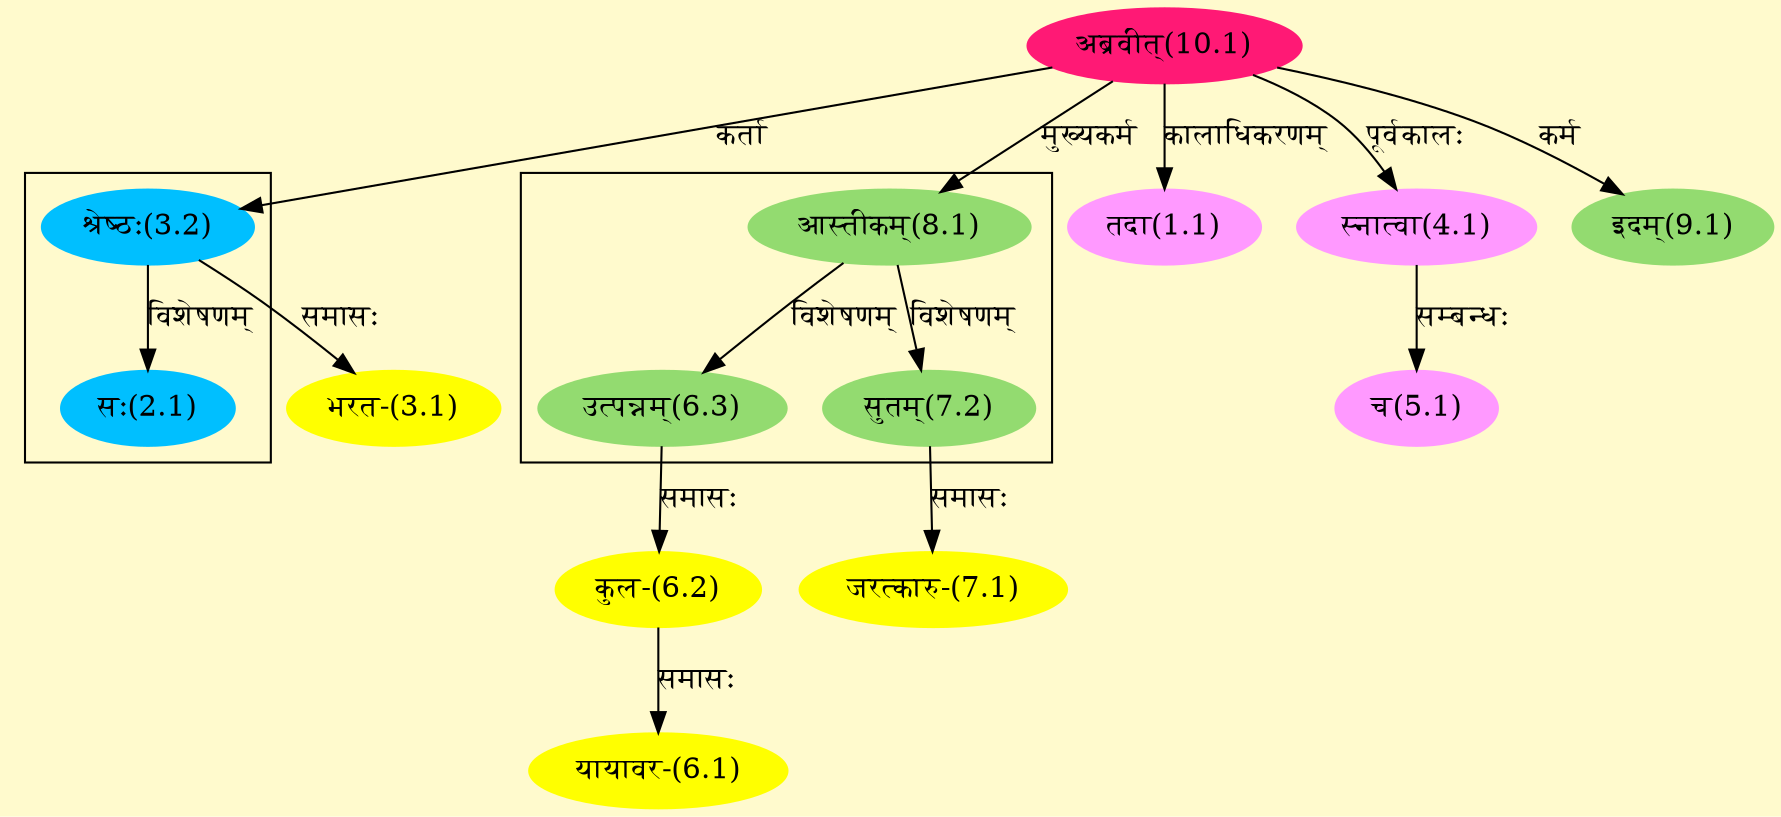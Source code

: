 digraph G{
rankdir=BT;
 compound=true;
 bgcolor="lemonchiffon1";

subgraph cluster_1{
Node2_1 [style=filled, color="#00BFFF" label = "सः(2.1)"]
Node3_2 [style=filled, color="#00BFFF" label = "श्रेष्ठः(3.2)"]

}

subgraph cluster_2{
Node6_3 [style=filled, color="#93DB70" label = "उत्पन्नम्(6.3)"]
Node8_1 [style=filled, color="#93DB70" label = "आस्तीकम्(8.1)"]
Node7_2 [style=filled, color="#93DB70" label = "सुतम्(7.2)"]

}
Node1_1 [style=filled, color="#FF99FF" label = "तदा(1.1)"]
Node10_1 [style=filled, color="#FF1975" label = "अब्रवीत्(10.1)"]
Node3_1 [style=filled, color="#FFFF00" label = "भरत-(3.1)"]
Node3_2 [style=filled, color="#00BFFF" label = "श्रेष्ठः(3.2)"]
Node4_1 [style=filled, color="#FF99FF" label = "स्नात्वा(4.1)"]
Node5_1 [style=filled, color="#FF99FF" label = "च(5.1)"]
Node6_1 [style=filled, color="#FFFF00" label = "यायावर-(6.1)"]
Node6_2 [style=filled, color="#FFFF00" label = "कुल-(6.2)"]
Node6_3 [style=filled, color="#93DB70" label = "उत्पन्नम्(6.3)"]
Node7_1 [style=filled, color="#FFFF00" label = "जरत्कारु-(7.1)"]
Node7_2 [style=filled, color="#93DB70" label = "सुतम्(7.2)"]
Node8_1 [style=filled, color="#93DB70" label = "आस्तीकम्(8.1)"]
Node9_1 [style=filled, color="#93DB70" label = "इदम्(9.1)"]
/* Start of Relations section */

Node1_1 -> Node10_1 [  label="कालाधिकरणम्"  dir="back" ]
Node2_1 -> Node3_2 [  label="विशेषणम्"  dir="back" ]
Node3_1 -> Node3_2 [  label="समासः"  dir="back" ]
Node3_2 -> Node10_1 [  label="कर्ता"  dir="back" ]
Node4_1 -> Node10_1 [  label="पूर्वकालः"  dir="back" ]
Node5_1 -> Node4_1 [  label="सम्बन्धः"  dir="back" ]
Node6_1 -> Node6_2 [  label="समासः"  dir="back" ]
Node6_2 -> Node6_3 [  label="समासः"  dir="back" ]
Node6_3 -> Node8_1 [  label="विशेषणम्"  dir="back" ]
Node7_1 -> Node7_2 [  label="समासः"  dir="back" ]
Node7_2 -> Node8_1 [  label="विशेषणम्"  dir="back" ]
Node8_1 -> Node10_1 [  label="मुख्यकर्म"  dir="back" ]
Node9_1 -> Node10_1 [  label="कर्म"  dir="back" ]
}
